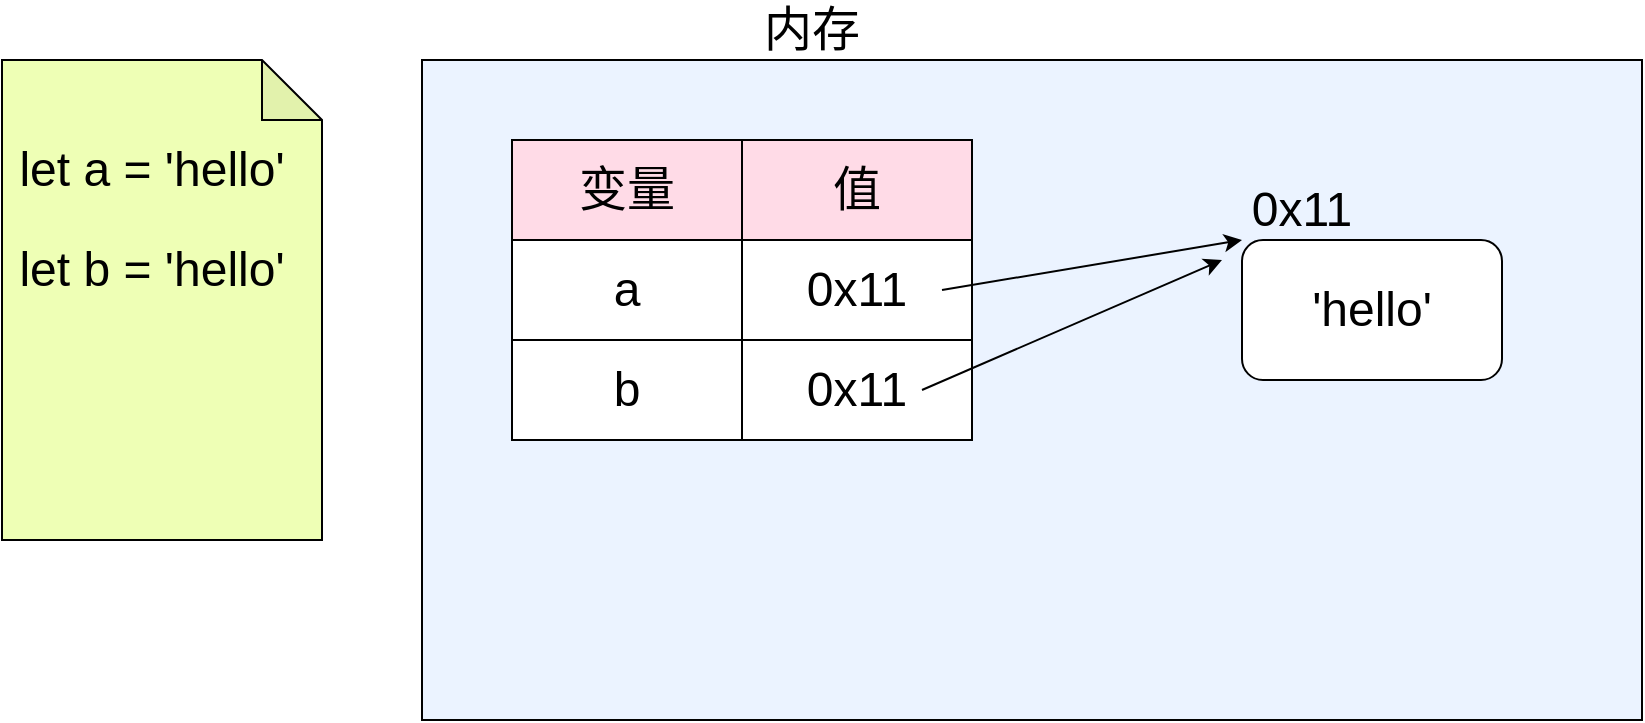 <mxfile version="18.0.6" type="device"><diagram id="aF8uZBDyaZ-IabY2ecpS" name="第 1 页"><mxGraphModel dx="1086" dy="1271" grid="1" gridSize="10" guides="1" tooltips="1" connect="1" arrows="1" fold="1" page="1" pageScale="1" pageWidth="1169" pageHeight="1654" math="0" shadow="0"><root><mxCell id="0"/><mxCell id="1" parent="0"/><mxCell id="EEDZbq54TTaCTHCphG7s-1" value="" style="rounded=0;whiteSpace=wrap;html=1;fillColor=#EBF3FF;" vertex="1" parent="1"><mxGeometry x="240" y="160" width="610" height="330" as="geometry"/></mxCell><mxCell id="EEDZbq54TTaCTHCphG7s-2" value="&lt;font style=&quot;font-size: 24px;&quot;&gt;内存&lt;/font&gt;" style="text;html=1;strokeColor=none;fillColor=none;align=center;verticalAlign=middle;whiteSpace=wrap;rounded=0;" vertex="1" parent="1"><mxGeometry x="405" y="130" width="60" height="30" as="geometry"/></mxCell><mxCell id="EEDZbq54TTaCTHCphG7s-10" value="" style="shape=note;whiteSpace=wrap;html=1;backgroundOutline=1;darkOpacity=0.05;fontSize=24;fillColor=#EEFFB5;" vertex="1" parent="1"><mxGeometry x="30" y="160" width="160" height="240" as="geometry"/></mxCell><mxCell id="EEDZbq54TTaCTHCphG7s-8" value="let a = 'hello'" style="text;html=1;strokeColor=none;fillColor=none;align=center;verticalAlign=middle;whiteSpace=wrap;rounded=0;fontSize=24;" vertex="1" parent="1"><mxGeometry x="30" y="200" width="150" height="30" as="geometry"/></mxCell><mxCell id="EEDZbq54TTaCTHCphG7s-16" value="变量" style="rounded=0;whiteSpace=wrap;html=1;fontSize=24;fillColor=#FFDBE7;" vertex="1" parent="1"><mxGeometry x="285" y="200" width="115" height="50" as="geometry"/></mxCell><mxCell id="EEDZbq54TTaCTHCphG7s-17" value="值" style="rounded=0;whiteSpace=wrap;html=1;fontSize=24;fillColor=#FFDBE7;" vertex="1" parent="1"><mxGeometry x="400" y="200" width="115" height="50" as="geometry"/></mxCell><mxCell id="EEDZbq54TTaCTHCphG7s-18" value="a" style="rounded=0;whiteSpace=wrap;html=1;fontSize=24;" vertex="1" parent="1"><mxGeometry x="285" y="250" width="115" height="50" as="geometry"/></mxCell><mxCell id="EEDZbq54TTaCTHCphG7s-19" value="0x11" style="rounded=0;whiteSpace=wrap;html=1;fontSize=24;" vertex="1" parent="1"><mxGeometry x="400" y="250" width="115" height="50" as="geometry"/></mxCell><mxCell id="EEDZbq54TTaCTHCphG7s-20" value="b" style="rounded=0;whiteSpace=wrap;html=1;fontSize=24;" vertex="1" parent="1"><mxGeometry x="285" y="300" width="115" height="50" as="geometry"/></mxCell><mxCell id="EEDZbq54TTaCTHCphG7s-21" value="0x11" style="rounded=0;whiteSpace=wrap;html=1;fontSize=24;" vertex="1" parent="1"><mxGeometry x="400" y="300" width="115" height="50" as="geometry"/></mxCell><mxCell id="EEDZbq54TTaCTHCphG7s-22" value="'hello'" style="rounded=1;whiteSpace=wrap;html=1;fontSize=24;" vertex="1" parent="1"><mxGeometry x="650" y="250" width="130" height="70" as="geometry"/></mxCell><mxCell id="EEDZbq54TTaCTHCphG7s-23" value="0x11" style="text;html=1;strokeColor=none;fillColor=none;align=center;verticalAlign=middle;whiteSpace=wrap;rounded=0;fontSize=24;" vertex="1" parent="1"><mxGeometry x="650" y="220" width="60" height="30" as="geometry"/></mxCell><mxCell id="EEDZbq54TTaCTHCphG7s-24" value="" style="endArrow=classic;html=1;rounded=0;fontSize=24;entryX=0;entryY=1;entryDx=0;entryDy=0;" edge="1" parent="1" target="EEDZbq54TTaCTHCphG7s-23"><mxGeometry width="50" height="50" relative="1" as="geometry"><mxPoint x="500" y="275" as="sourcePoint"/><mxPoint x="610" y="240" as="targetPoint"/></mxGeometry></mxCell><mxCell id="EEDZbq54TTaCTHCphG7s-25" value="" style="endArrow=classic;html=1;rounded=0;fontSize=24;exitX=1;exitY=0.5;exitDx=0;exitDy=0;" edge="1" parent="1"><mxGeometry width="50" height="50" relative="1" as="geometry"><mxPoint x="490.0" y="325" as="sourcePoint"/><mxPoint x="640" y="260" as="targetPoint"/></mxGeometry></mxCell><mxCell id="EEDZbq54TTaCTHCphG7s-26" value="let b = 'hello'" style="text;html=1;strokeColor=none;fillColor=none;align=center;verticalAlign=middle;whiteSpace=wrap;rounded=0;fontSize=24;" vertex="1" parent="1"><mxGeometry x="30" y="250" width="150" height="30" as="geometry"/></mxCell></root></mxGraphModel></diagram></mxfile>